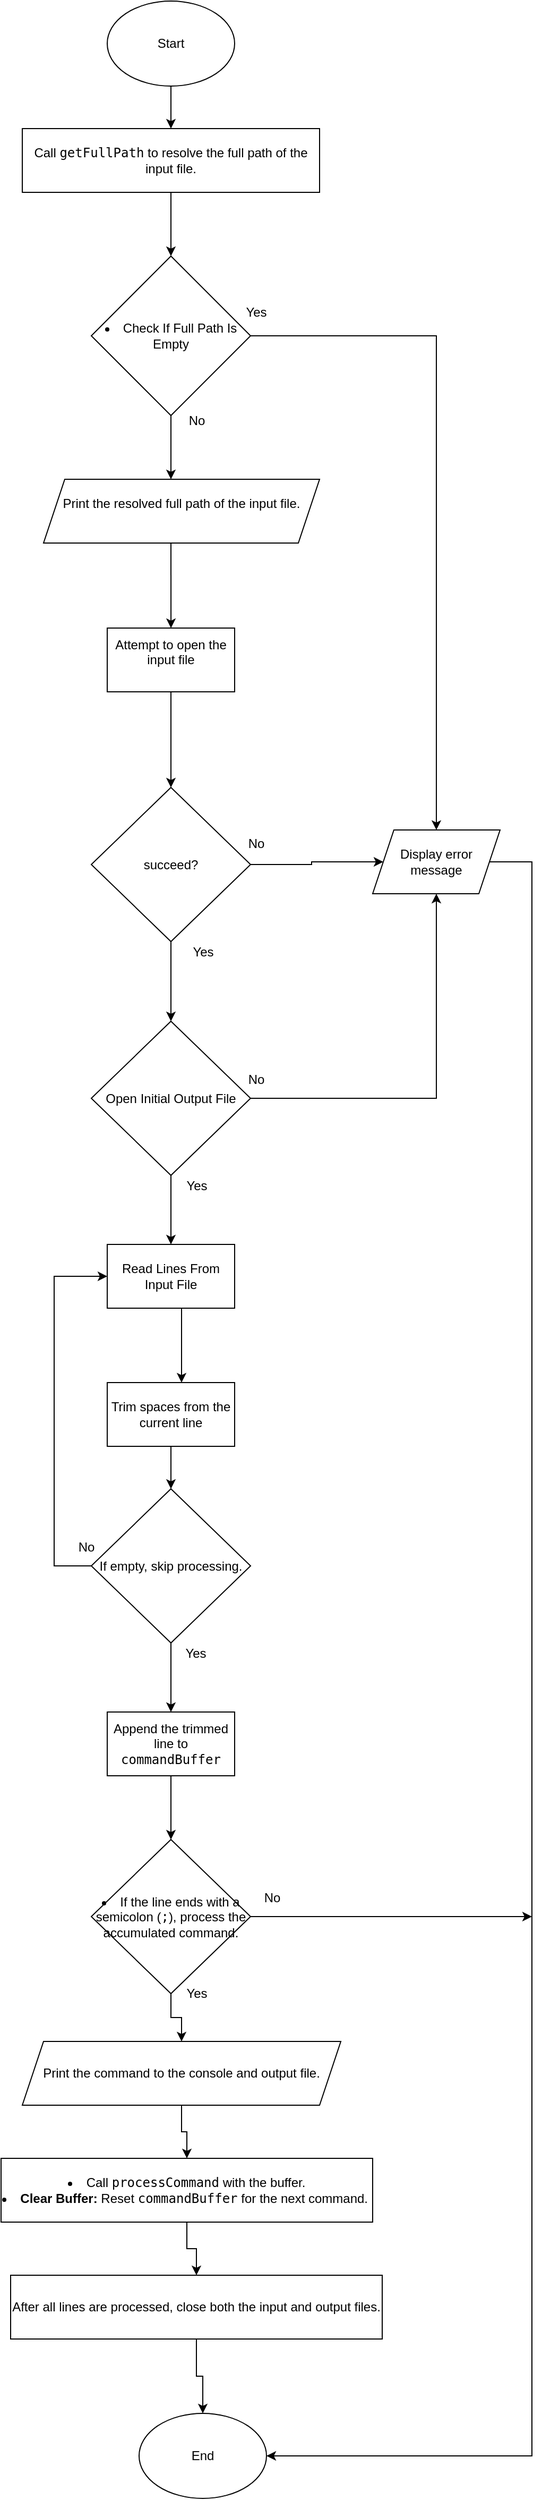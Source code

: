 <mxfile version="26.0.8">
  <diagram name="Page-1" id="R7Pr48a3gpWUqPWMq2Z8">
    <mxGraphModel grid="1" page="1" gridSize="10" guides="1" tooltips="1" connect="1" arrows="1" fold="1" pageScale="1" pageWidth="827" pageHeight="1169" math="0" shadow="0">
      <root>
        <mxCell id="0" />
        <mxCell id="1" parent="0" />
        <mxCell id="SBmH5uFfMSQQR0EYhn0o-25" value="" style="edgeStyle=orthogonalEdgeStyle;rounded=0;orthogonalLoop=1;jettySize=auto;html=1;" edge="1" parent="1" source="SBmH5uFfMSQQR0EYhn0o-1" target="SBmH5uFfMSQQR0EYhn0o-2">
          <mxGeometry relative="1" as="geometry" />
        </mxCell>
        <mxCell id="SBmH5uFfMSQQR0EYhn0o-1" value="Start" style="ellipse;whiteSpace=wrap;html=1;" vertex="1" parent="1">
          <mxGeometry x="310" y="10" width="120" height="80" as="geometry" />
        </mxCell>
        <mxCell id="SBmH5uFfMSQQR0EYhn0o-24" value="" style="edgeStyle=orthogonalEdgeStyle;rounded=0;orthogonalLoop=1;jettySize=auto;html=1;" edge="1" parent="1" source="SBmH5uFfMSQQR0EYhn0o-2" target="SBmH5uFfMSQQR0EYhn0o-3">
          <mxGeometry relative="1" as="geometry" />
        </mxCell>
        <mxCell id="SBmH5uFfMSQQR0EYhn0o-2" value="Call &lt;code&gt;getFullPath&lt;/code&gt; to resolve the full path of the input file." style="rounded=0;whiteSpace=wrap;html=1;" vertex="1" parent="1">
          <mxGeometry x="230" y="130" width="280" height="60" as="geometry" />
        </mxCell>
        <mxCell id="SBmH5uFfMSQQR0EYhn0o-22" value="" style="edgeStyle=orthogonalEdgeStyle;rounded=0;orthogonalLoop=1;jettySize=auto;html=1;" edge="1" parent="1" source="SBmH5uFfMSQQR0EYhn0o-3">
          <mxGeometry relative="1" as="geometry">
            <mxPoint x="370" y="460" as="targetPoint" />
          </mxGeometry>
        </mxCell>
        <mxCell id="SBmH5uFfMSQQR0EYhn0o-23" value="" style="edgeStyle=orthogonalEdgeStyle;rounded=0;orthogonalLoop=1;jettySize=auto;html=1;" edge="1" parent="1" source="SBmH5uFfMSQQR0EYhn0o-3" target="SBmH5uFfMSQQR0EYhn0o-4">
          <mxGeometry relative="1" as="geometry" />
        </mxCell>
        <mxCell id="SBmH5uFfMSQQR0EYhn0o-3" value="&lt;li&gt;Check If Full Path Is Empty&lt;br&gt;&lt;/li&gt;" style="rhombus;whiteSpace=wrap;html=1;" vertex="1" parent="1">
          <mxGeometry x="295" y="250" width="150" height="150" as="geometry" />
        </mxCell>
        <mxCell id="VxDH_u6S9bypyFyQ2Ytd-29" style="edgeStyle=orthogonalEdgeStyle;rounded=0;orthogonalLoop=1;jettySize=auto;html=1;entryX=1;entryY=0.5;entryDx=0;entryDy=0;" edge="1" parent="1" source="SBmH5uFfMSQQR0EYhn0o-4" target="VxDH_u6S9bypyFyQ2Ytd-27">
          <mxGeometry relative="1" as="geometry">
            <Array as="points">
              <mxPoint x="710" y="820" />
              <mxPoint x="710" y="2320" />
            </Array>
          </mxGeometry>
        </mxCell>
        <mxCell id="SBmH5uFfMSQQR0EYhn0o-4" value="Display error message" style="shape=parallelogram;perimeter=parallelogramPerimeter;whiteSpace=wrap;html=1;fixedSize=1;" vertex="1" parent="1">
          <mxGeometry x="560" y="790" width="120" height="60" as="geometry" />
        </mxCell>
        <mxCell id="SBmH5uFfMSQQR0EYhn0o-21" value="" style="edgeStyle=orthogonalEdgeStyle;rounded=0;orthogonalLoop=1;jettySize=auto;html=1;" edge="1" parent="1">
          <mxGeometry relative="1" as="geometry">
            <mxPoint x="370" y="520" as="sourcePoint" />
            <mxPoint x="370.043" y="600.042" as="targetPoint" />
          </mxGeometry>
        </mxCell>
        <mxCell id="VxDH_u6S9bypyFyQ2Ytd-4" value="" style="edgeStyle=orthogonalEdgeStyle;rounded=0;orthogonalLoop=1;jettySize=auto;html=1;" edge="1" parent="1" source="SBmH5uFfMSQQR0EYhn0o-10" target="SBmH5uFfMSQQR0EYhn0o-4">
          <mxGeometry relative="1" as="geometry" />
        </mxCell>
        <mxCell id="VxDH_u6S9bypyFyQ2Ytd-26" value="" style="edgeStyle=orthogonalEdgeStyle;rounded=0;orthogonalLoop=1;jettySize=auto;html=1;" edge="1" parent="1" source="SBmH5uFfMSQQR0EYhn0o-10" target="VxDH_u6S9bypyFyQ2Ytd-6">
          <mxGeometry relative="1" as="geometry" />
        </mxCell>
        <mxCell id="SBmH5uFfMSQQR0EYhn0o-10" value="succeed?" style="rhombus;whiteSpace=wrap;html=1;" vertex="1" parent="1">
          <mxGeometry x="295" y="750" width="150" height="145" as="geometry" />
        </mxCell>
        <mxCell id="SBmH5uFfMSQQR0EYhn0o-51" value="Yes" style="text;html=1;align=center;verticalAlign=middle;resizable=0;points=[];autosize=1;strokeColor=none;fillColor=none;" vertex="1" parent="1">
          <mxGeometry x="430" y="288" width="40" height="30" as="geometry" />
        </mxCell>
        <mxCell id="SBmH5uFfMSQQR0EYhn0o-57" value="No" style="text;html=1;align=center;verticalAlign=middle;resizable=0;points=[];autosize=1;strokeColor=none;fillColor=none;" vertex="1" parent="1">
          <mxGeometry x="374" y="390" width="40" height="30" as="geometry" />
        </mxCell>
        <mxCell id="VxDH_u6S9bypyFyQ2Ytd-1" value="&#xa;Print the resolved full path of the input file.&#xa;&#xa;" style="shape=parallelogram;perimeter=parallelogramPerimeter;whiteSpace=wrap;html=1;fixedSize=1;" vertex="1" parent="1">
          <mxGeometry x="250" y="460" width="260" height="60" as="geometry" />
        </mxCell>
        <mxCell id="VxDH_u6S9bypyFyQ2Ytd-5" value="" style="edgeStyle=orthogonalEdgeStyle;rounded=0;orthogonalLoop=1;jettySize=auto;html=1;" edge="1" parent="1" source="VxDH_u6S9bypyFyQ2Ytd-2" target="SBmH5uFfMSQQR0EYhn0o-10">
          <mxGeometry relative="1" as="geometry" />
        </mxCell>
        <mxCell id="VxDH_u6S9bypyFyQ2Ytd-2" value="&#xa;Attempt to open the input file&#xa;&#xa;" style="rounded=0;whiteSpace=wrap;html=1;" vertex="1" parent="1">
          <mxGeometry x="310" y="600" width="120" height="60" as="geometry" />
        </mxCell>
        <mxCell id="VxDH_u6S9bypyFyQ2Ytd-7" style="edgeStyle=orthogonalEdgeStyle;rounded=0;orthogonalLoop=1;jettySize=auto;html=1;entryX=0.5;entryY=1;entryDx=0;entryDy=0;" edge="1" parent="1" source="VxDH_u6S9bypyFyQ2Ytd-6" target="SBmH5uFfMSQQR0EYhn0o-4">
          <mxGeometry relative="1" as="geometry" />
        </mxCell>
        <mxCell id="VxDH_u6S9bypyFyQ2Ytd-14" value="" style="edgeStyle=orthogonalEdgeStyle;rounded=0;orthogonalLoop=1;jettySize=auto;html=1;" edge="1" parent="1" source="VxDH_u6S9bypyFyQ2Ytd-6" target="VxDH_u6S9bypyFyQ2Ytd-8">
          <mxGeometry relative="1" as="geometry" />
        </mxCell>
        <mxCell id="VxDH_u6S9bypyFyQ2Ytd-6" value="Open Initial Output File" style="rhombus;whiteSpace=wrap;html=1;" vertex="1" parent="1">
          <mxGeometry x="295" y="970" width="150" height="145" as="geometry" />
        </mxCell>
        <mxCell id="VxDH_u6S9bypyFyQ2Ytd-11" value="" style="edgeStyle=orthogonalEdgeStyle;rounded=0;orthogonalLoop=1;jettySize=auto;html=1;" edge="1" parent="1" source="VxDH_u6S9bypyFyQ2Ytd-8" target="VxDH_u6S9bypyFyQ2Ytd-10">
          <mxGeometry relative="1" as="geometry">
            <Array as="points">
              <mxPoint x="380" y="1300" />
              <mxPoint x="380" y="1300" />
            </Array>
          </mxGeometry>
        </mxCell>
        <mxCell id="VxDH_u6S9bypyFyQ2Ytd-8" value="Read Lines From Input File" style="rounded=0;whiteSpace=wrap;html=1;" vertex="1" parent="1">
          <mxGeometry x="310" y="1180" width="120" height="60" as="geometry" />
        </mxCell>
        <mxCell id="VxDH_u6S9bypyFyQ2Ytd-13" style="edgeStyle=orthogonalEdgeStyle;rounded=0;orthogonalLoop=1;jettySize=auto;html=1;entryX=0;entryY=0.5;entryDx=0;entryDy=0;" edge="1" parent="1" source="VxDH_u6S9bypyFyQ2Ytd-9" target="VxDH_u6S9bypyFyQ2Ytd-8">
          <mxGeometry relative="1" as="geometry">
            <Array as="points">
              <mxPoint x="260" y="1483" />
              <mxPoint x="260" y="1210" />
            </Array>
          </mxGeometry>
        </mxCell>
        <mxCell id="VxDH_u6S9bypyFyQ2Ytd-16" value="" style="edgeStyle=orthogonalEdgeStyle;rounded=0;orthogonalLoop=1;jettySize=auto;html=1;" edge="1" parent="1" source="VxDH_u6S9bypyFyQ2Ytd-9" target="VxDH_u6S9bypyFyQ2Ytd-15">
          <mxGeometry relative="1" as="geometry" />
        </mxCell>
        <mxCell id="VxDH_u6S9bypyFyQ2Ytd-9" value=" If empty, skip processing." style="rhombus;whiteSpace=wrap;html=1;" vertex="1" parent="1">
          <mxGeometry x="295" y="1410" width="150" height="145" as="geometry" />
        </mxCell>
        <mxCell id="VxDH_u6S9bypyFyQ2Ytd-12" value="" style="edgeStyle=orthogonalEdgeStyle;rounded=0;orthogonalLoop=1;jettySize=auto;html=1;" edge="1" parent="1" source="VxDH_u6S9bypyFyQ2Ytd-10" target="VxDH_u6S9bypyFyQ2Ytd-9">
          <mxGeometry relative="1" as="geometry" />
        </mxCell>
        <mxCell id="VxDH_u6S9bypyFyQ2Ytd-10" value="Trim spaces from the current line" style="rounded=0;whiteSpace=wrap;html=1;" vertex="1" parent="1">
          <mxGeometry x="310" y="1310" width="120" height="60" as="geometry" />
        </mxCell>
        <mxCell id="VxDH_u6S9bypyFyQ2Ytd-21" value="" style="edgeStyle=orthogonalEdgeStyle;rounded=0;orthogonalLoop=1;jettySize=auto;html=1;" edge="1" parent="1" source="VxDH_u6S9bypyFyQ2Ytd-15" target="VxDH_u6S9bypyFyQ2Ytd-17">
          <mxGeometry relative="1" as="geometry" />
        </mxCell>
        <mxCell id="VxDH_u6S9bypyFyQ2Ytd-15" value="Append the trimmed line to &lt;code&gt;commandBuffer&lt;/code&gt;" style="rounded=0;whiteSpace=wrap;html=1;" vertex="1" parent="1">
          <mxGeometry x="310" y="1620" width="120" height="60" as="geometry" />
        </mxCell>
        <mxCell id="VxDH_u6S9bypyFyQ2Ytd-22" value="" style="edgeStyle=orthogonalEdgeStyle;rounded=0;orthogonalLoop=1;jettySize=auto;html=1;" edge="1" parent="1" source="VxDH_u6S9bypyFyQ2Ytd-17" target="VxDH_u6S9bypyFyQ2Ytd-18">
          <mxGeometry relative="1" as="geometry" />
        </mxCell>
        <mxCell id="VxDH_u6S9bypyFyQ2Ytd-30" style="edgeStyle=orthogonalEdgeStyle;rounded=0;orthogonalLoop=1;jettySize=auto;html=1;" edge="1" parent="1" source="VxDH_u6S9bypyFyQ2Ytd-17">
          <mxGeometry relative="1" as="geometry">
            <mxPoint x="710" y="1812.5" as="targetPoint" />
          </mxGeometry>
        </mxCell>
        <mxCell id="VxDH_u6S9bypyFyQ2Ytd-17" value="&lt;li&gt;If the line ends with a semicolon (&lt;code&gt;;&lt;/code&gt;), process the accumulated command.&lt;br&gt;&lt;/li&gt;" style="rhombus;whiteSpace=wrap;html=1;" vertex="1" parent="1">
          <mxGeometry x="295" y="1740" width="150" height="145" as="geometry" />
        </mxCell>
        <mxCell id="VxDH_u6S9bypyFyQ2Ytd-23" value="" style="edgeStyle=orthogonalEdgeStyle;rounded=0;orthogonalLoop=1;jettySize=auto;html=1;" edge="1" parent="1" source="VxDH_u6S9bypyFyQ2Ytd-18" target="VxDH_u6S9bypyFyQ2Ytd-20">
          <mxGeometry relative="1" as="geometry" />
        </mxCell>
        <mxCell id="VxDH_u6S9bypyFyQ2Ytd-18" value="Print the command to the console and output file." style="shape=parallelogram;perimeter=parallelogramPerimeter;whiteSpace=wrap;html=1;fixedSize=1;" vertex="1" parent="1">
          <mxGeometry x="230" y="1930" width="300" height="60" as="geometry" />
        </mxCell>
        <mxCell id="VxDH_u6S9bypyFyQ2Ytd-25" value="" style="edgeStyle=orthogonalEdgeStyle;rounded=0;orthogonalLoop=1;jettySize=auto;html=1;" edge="1" parent="1" source="VxDH_u6S9bypyFyQ2Ytd-20" target="VxDH_u6S9bypyFyQ2Ytd-24">
          <mxGeometry relative="1" as="geometry" />
        </mxCell>
        <mxCell id="VxDH_u6S9bypyFyQ2Ytd-20" value="&lt;li&gt;Call &lt;code&gt;processCommand&lt;/code&gt; with the buffer.&lt;/li&gt;&lt;li&gt;&lt;strong&gt;Clear Buffer:&lt;/strong&gt; Reset &lt;code&gt;commandBuffer&lt;/code&gt; for the next command.&amp;nbsp;&lt;/li&gt;" style="rounded=0;whiteSpace=wrap;html=1;" vertex="1" parent="1">
          <mxGeometry x="210" y="2040" width="350" height="60" as="geometry" />
        </mxCell>
        <mxCell id="VxDH_u6S9bypyFyQ2Ytd-28" value="" style="edgeStyle=orthogonalEdgeStyle;rounded=0;orthogonalLoop=1;jettySize=auto;html=1;" edge="1" parent="1" source="VxDH_u6S9bypyFyQ2Ytd-24" target="VxDH_u6S9bypyFyQ2Ytd-27">
          <mxGeometry relative="1" as="geometry" />
        </mxCell>
        <mxCell id="VxDH_u6S9bypyFyQ2Ytd-24" value="After all lines are processed, close both the input and output files." style="rounded=0;whiteSpace=wrap;html=1;" vertex="1" parent="1">
          <mxGeometry x="219" y="2150" width="350" height="60" as="geometry" />
        </mxCell>
        <mxCell id="VxDH_u6S9bypyFyQ2Ytd-27" value="End" style="ellipse;whiteSpace=wrap;html=1;" vertex="1" parent="1">
          <mxGeometry x="340" y="2280" width="120" height="80" as="geometry" />
        </mxCell>
        <mxCell id="VxDH_u6S9bypyFyQ2Ytd-31" value="No" style="text;html=1;align=center;verticalAlign=middle;resizable=0;points=[];autosize=1;strokeColor=none;fillColor=none;" vertex="1" parent="1">
          <mxGeometry x="430" y="788" width="40" height="30" as="geometry" />
        </mxCell>
        <mxCell id="VxDH_u6S9bypyFyQ2Ytd-32" value="No" style="text;html=1;align=center;verticalAlign=middle;resizable=0;points=[];autosize=1;strokeColor=none;fillColor=none;" vertex="1" parent="1">
          <mxGeometry x="430" y="1010" width="40" height="30" as="geometry" />
        </mxCell>
        <mxCell id="VxDH_u6S9bypyFyQ2Ytd-34" value="No" style="text;html=1;align=center;verticalAlign=middle;resizable=0;points=[];autosize=1;strokeColor=none;fillColor=none;" vertex="1" parent="1">
          <mxGeometry x="270" y="1450" width="40" height="30" as="geometry" />
        </mxCell>
        <mxCell id="VxDH_u6S9bypyFyQ2Ytd-35" value="No" style="text;html=1;align=center;verticalAlign=middle;resizable=0;points=[];autosize=1;strokeColor=none;fillColor=none;" vertex="1" parent="1">
          <mxGeometry x="445" y="1780" width="40" height="30" as="geometry" />
        </mxCell>
        <mxCell id="VxDH_u6S9bypyFyQ2Ytd-36" value="Yes" style="text;html=1;align=center;verticalAlign=middle;resizable=0;points=[];autosize=1;strokeColor=none;fillColor=none;" vertex="1" parent="1">
          <mxGeometry x="380" y="890" width="40" height="30" as="geometry" />
        </mxCell>
        <mxCell id="VxDH_u6S9bypyFyQ2Ytd-37" value="Yes" style="text;html=1;align=center;verticalAlign=middle;resizable=0;points=[];autosize=1;strokeColor=none;fillColor=none;" vertex="1" parent="1">
          <mxGeometry x="374" y="1110" width="40" height="30" as="geometry" />
        </mxCell>
        <mxCell id="VxDH_u6S9bypyFyQ2Ytd-38" value="Yes" style="text;html=1;align=center;verticalAlign=middle;resizable=0;points=[];autosize=1;strokeColor=none;fillColor=none;" vertex="1" parent="1">
          <mxGeometry x="374" y="1870" width="40" height="30" as="geometry" />
        </mxCell>
        <mxCell id="VxDH_u6S9bypyFyQ2Ytd-39" value="Yes" style="text;html=1;align=center;verticalAlign=middle;resizable=0;points=[];autosize=1;strokeColor=none;fillColor=none;" vertex="1" parent="1">
          <mxGeometry x="373" y="1550" width="40" height="30" as="geometry" />
        </mxCell>
      </root>
    </mxGraphModel>
  </diagram>
</mxfile>
